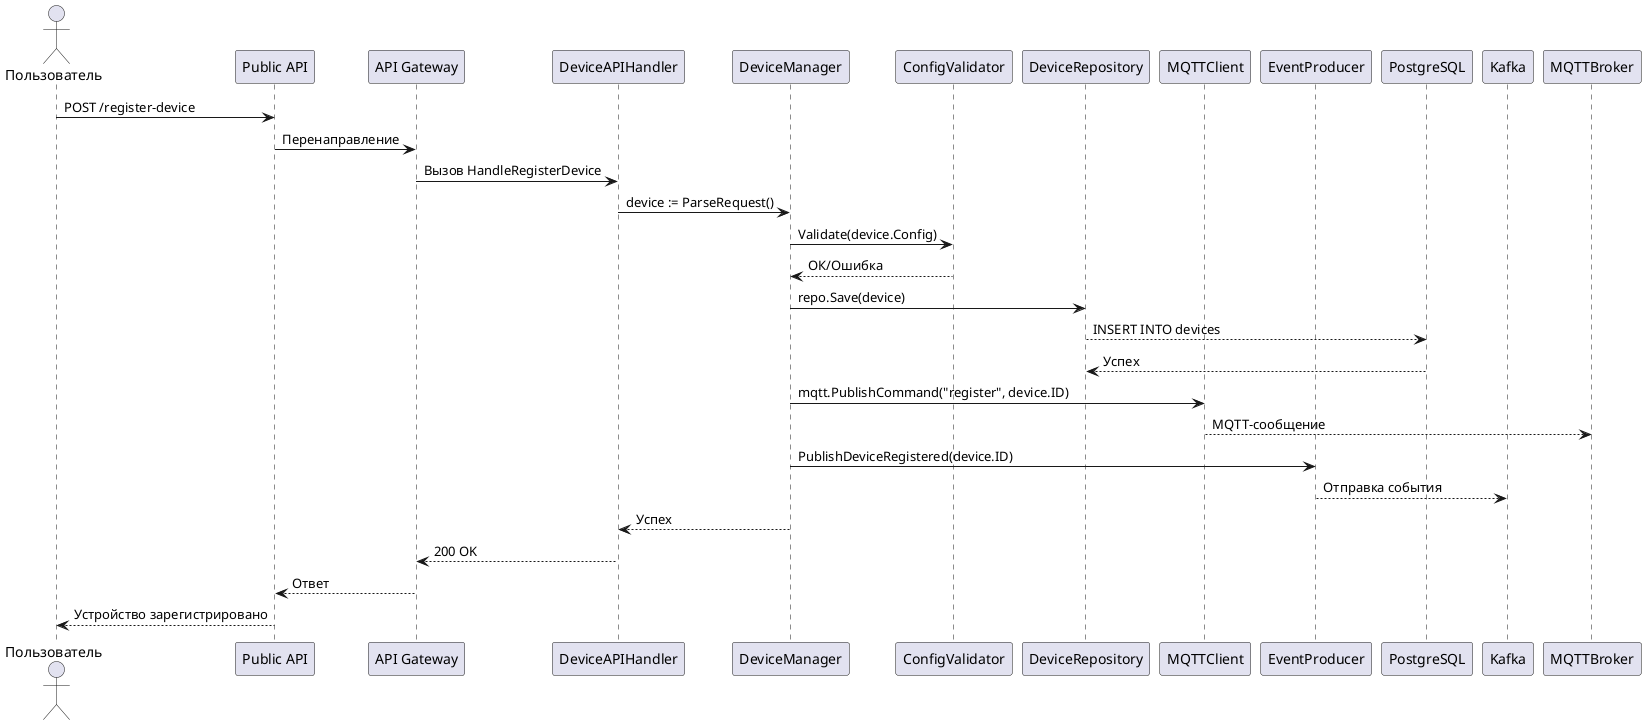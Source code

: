 @startuml
actor "Пользователь" as user
participant "Public API" as public_api
participant "API Gateway" as api_gateway
participant "DeviceAPIHandler" as handler
participant "DeviceManager" as manager
participant "ConfigValidator" as validator
participant "DeviceRepository" as repo
participant "MQTTClient" as mqtt
participant "EventProducer" as event_producer
participant "PostgreSQL" as pg
participant "Kafka" as kafka

user -> public_api: POST /register-device
public_api -> api_gateway: Перенаправление
api_gateway -> handler: Вызов HandleRegisterDevice
handler -> manager: device := ParseRequest()
manager -> validator: Validate(device.Config)
validator --> manager: ОК/Ошибка
manager -> repo: repo.Save(device)
repo --> pg: INSERT INTO devices
pg --> repo: Успех
manager -> mqtt: mqtt.PublishCommand("register", device.ID)
mqtt --> MQTTBroker: MQTT-сообщение
manager -> event_producer: PublishDeviceRegistered(device.ID)
event_producer --> kafka: Отправка события
manager --> handler: Успех
handler --> api_gateway: 200 OK
api_gateway --> public_api: Ответ
public_api --> user: Устройство зарегистрировано
@enduml
